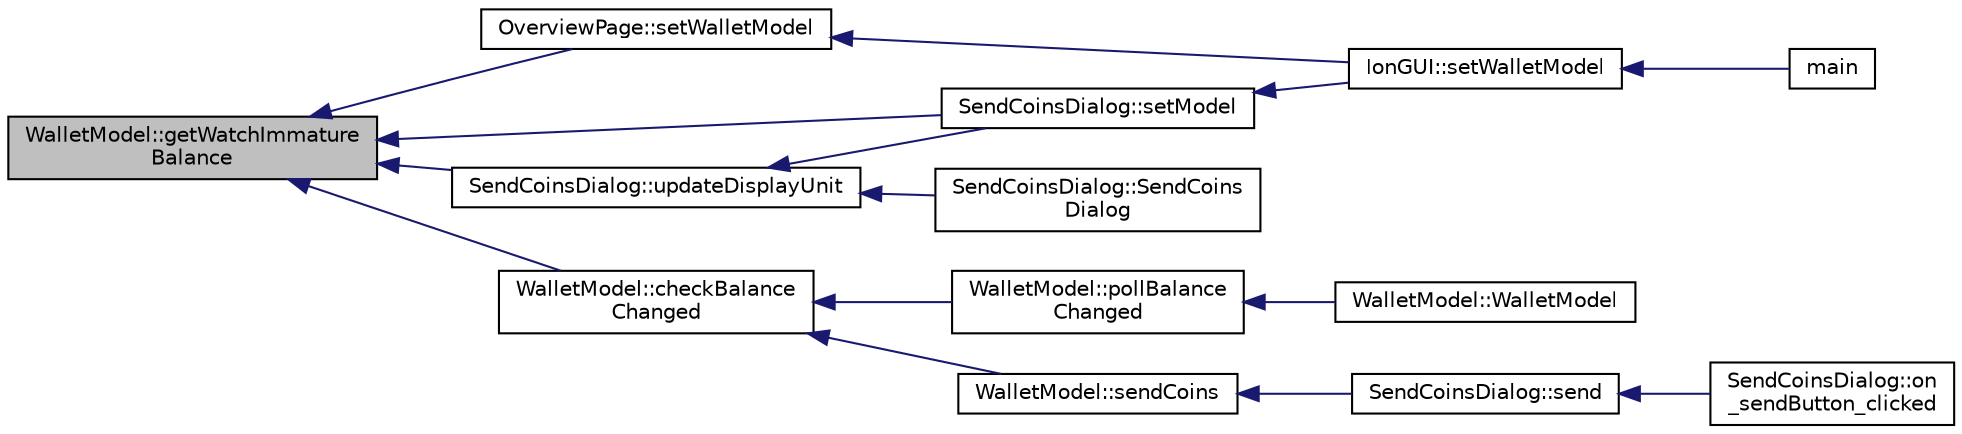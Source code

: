 digraph "WalletModel::getWatchImmatureBalance"
{
  edge [fontname="Helvetica",fontsize="10",labelfontname="Helvetica",labelfontsize="10"];
  node [fontname="Helvetica",fontsize="10",shape=record];
  rankdir="LR";
  Node792 [label="WalletModel::getWatchImmature\lBalance",height=0.2,width=0.4,color="black", fillcolor="grey75", style="filled", fontcolor="black"];
  Node792 -> Node793 [dir="back",color="midnightblue",fontsize="10",style="solid",fontname="Helvetica"];
  Node793 [label="OverviewPage::setWalletModel",height=0.2,width=0.4,color="black", fillcolor="white", style="filled",URL="$d1/d91/class_overview_page.html#a2ed52a3a87e9c74fee38fa873c9bc71f"];
  Node793 -> Node794 [dir="back",color="midnightblue",fontsize="10",style="solid",fontname="Helvetica"];
  Node794 [label="IonGUI::setWalletModel",height=0.2,width=0.4,color="black", fillcolor="white", style="filled",URL="$dc/d0b/class_ion_g_u_i.html#a37f87db65498b036d387c705a749c45d",tooltip="Set the wallet model. "];
  Node794 -> Node795 [dir="back",color="midnightblue",fontsize="10",style="solid",fontname="Helvetica"];
  Node795 [label="main",height=0.2,width=0.4,color="black", fillcolor="white", style="filled",URL="$d5/d2d/ion_8cpp.html#a0ddf1224851353fc92bfbff6f499fa97"];
  Node792 -> Node796 [dir="back",color="midnightblue",fontsize="10",style="solid",fontname="Helvetica"];
  Node796 [label="SendCoinsDialog::setModel",height=0.2,width=0.4,color="black", fillcolor="white", style="filled",URL="$d6/de6/class_send_coins_dialog.html#a73a6c1b1850a334ee652ac167713a2aa"];
  Node796 -> Node794 [dir="back",color="midnightblue",fontsize="10",style="solid",fontname="Helvetica"];
  Node792 -> Node797 [dir="back",color="midnightblue",fontsize="10",style="solid",fontname="Helvetica"];
  Node797 [label="SendCoinsDialog::updateDisplayUnit",height=0.2,width=0.4,color="black", fillcolor="white", style="filled",URL="$d6/de6/class_send_coins_dialog.html#a74815ad8502b126200b6fd2e59e9f042"];
  Node797 -> Node798 [dir="back",color="midnightblue",fontsize="10",style="solid",fontname="Helvetica"];
  Node798 [label="SendCoinsDialog::SendCoins\lDialog",height=0.2,width=0.4,color="black", fillcolor="white", style="filled",URL="$d6/de6/class_send_coins_dialog.html#a0df5bc29d1df68eda44826651afc595f"];
  Node797 -> Node796 [dir="back",color="midnightblue",fontsize="10",style="solid",fontname="Helvetica"];
  Node792 -> Node799 [dir="back",color="midnightblue",fontsize="10",style="solid",fontname="Helvetica"];
  Node799 [label="WalletModel::checkBalance\lChanged",height=0.2,width=0.4,color="black", fillcolor="white", style="filled",URL="$d4/d27/class_wallet_model.html#adcc4eb8cd71cb4de223621866bb7fb7d"];
  Node799 -> Node800 [dir="back",color="midnightblue",fontsize="10",style="solid",fontname="Helvetica"];
  Node800 [label="WalletModel::pollBalance\lChanged",height=0.2,width=0.4,color="black", fillcolor="white", style="filled",URL="$d4/d27/class_wallet_model.html#a51469b2d95cfd4bc0a14ee456fca7b95"];
  Node800 -> Node801 [dir="back",color="midnightblue",fontsize="10",style="solid",fontname="Helvetica"];
  Node801 [label="WalletModel::WalletModel",height=0.2,width=0.4,color="black", fillcolor="white", style="filled",URL="$d4/d27/class_wallet_model.html#af50d9654d2f20e4e4f0789dcb64ad6b1"];
  Node799 -> Node802 [dir="back",color="midnightblue",fontsize="10",style="solid",fontname="Helvetica"];
  Node802 [label="WalletModel::sendCoins",height=0.2,width=0.4,color="black", fillcolor="white", style="filled",URL="$d4/d27/class_wallet_model.html#a053fb3ff2b8b0347f83e6bb591126746"];
  Node802 -> Node803 [dir="back",color="midnightblue",fontsize="10",style="solid",fontname="Helvetica"];
  Node803 [label="SendCoinsDialog::send",height=0.2,width=0.4,color="black", fillcolor="white", style="filled",URL="$d6/de6/class_send_coins_dialog.html#afd8d436a16ea7dba1276e8fdfdc8b2d3"];
  Node803 -> Node804 [dir="back",color="midnightblue",fontsize="10",style="solid",fontname="Helvetica"];
  Node804 [label="SendCoinsDialog::on\l_sendButton_clicked",height=0.2,width=0.4,color="black", fillcolor="white", style="filled",URL="$d6/de6/class_send_coins_dialog.html#a2cab7cf9ea5040b9e2189297f7d3c764"];
}
